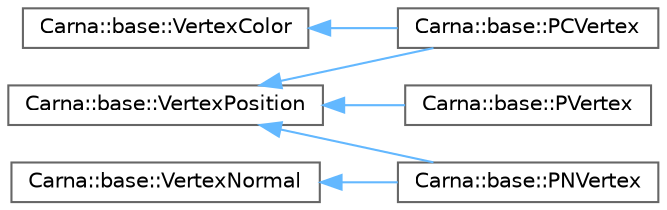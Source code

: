 digraph "Graphical Class Hierarchy"
{
 // LATEX_PDF_SIZE
  bgcolor="transparent";
  edge [fontname=Helvetica,fontsize=10,labelfontname=Helvetica,labelfontsize=10];
  node [fontname=Helvetica,fontsize=10,shape=box,height=0.2,width=0.4];
  rankdir="LR";
  Node0 [id="Node000000",label="Carna::base::VertexColor",height=0.2,width=0.4,color="grey40", fillcolor="white", style="filled",URL="$structCarna_1_1base_1_1VertexColor.html",tooltip="Defines vertex component for colors. Usage is explained here."];
  Node0 -> Node1 [id="edge64_Node000000_Node000001",dir="back",color="steelblue1",style="solid",tooltip=" "];
  Node1 [id="Node000001",label="Carna::base::PCVertex",height=0.2,width=0.4,color="grey40", fillcolor="white", style="filled",URL="$structCarna_1_1base_1_1PCVertex.html",tooltip="Defines vertex that consists of the two attributes position and color."];
  Node4 [id="Node000004",label="Carna::base::VertexNormal",height=0.2,width=0.4,color="grey40", fillcolor="white", style="filled",URL="$structCarna_1_1base_1_1VertexNormal.html",tooltip="Defines vertex component for normal vectors. Usage is explained here."];
  Node4 -> Node3 [id="edge65_Node000004_Node000003",dir="back",color="steelblue1",style="solid",tooltip=" "];
  Node3 [id="Node000003",label="Carna::base::PNVertex",height=0.2,width=0.4,color="grey40", fillcolor="white", style="filled",URL="$structCarna_1_1base_1_1PNVertex.html",tooltip="Defines vertex that consists of the two attributes position and normal vector."];
  Node2 [id="Node000002",label="Carna::base::VertexPosition",height=0.2,width=0.4,color="grey40", fillcolor="white", style="filled",URL="$structCarna_1_1base_1_1VertexPosition.html",tooltip="Defines vertex component for position vectors. Usage is explained here."];
  Node2 -> Node1 [id="edge66_Node000002_Node000001",dir="back",color="steelblue1",style="solid",tooltip=" "];
  Node2 -> Node3 [id="edge67_Node000002_Node000003",dir="back",color="steelblue1",style="solid",tooltip=" "];
  Node2 -> Node5 [id="edge68_Node000002_Node000005",dir="back",color="steelblue1",style="solid",tooltip=" "];
  Node5 [id="Node000005",label="Carna::base::PVertex",height=0.2,width=0.4,color="grey40", fillcolor="white", style="filled",URL="$structCarna_1_1base_1_1PVertex.html",tooltip="Defines simple-most vertex that only consists of a positional attribute."];
}
